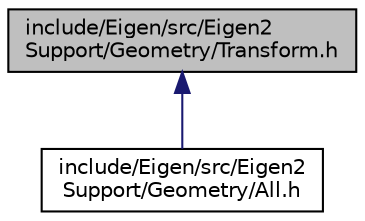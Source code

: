 digraph "include/Eigen/src/Eigen2Support/Geometry/Transform.h"
{
  edge [fontname="Helvetica",fontsize="10",labelfontname="Helvetica",labelfontsize="10"];
  node [fontname="Helvetica",fontsize="10",shape=record];
  Node1 [label="include/Eigen/src/Eigen2\lSupport/Geometry/Transform.h",height=0.2,width=0.4,color="black", fillcolor="grey75", style="filled" fontcolor="black"];
  Node1 -> Node2 [dir="back",color="midnightblue",fontsize="10",style="solid",fontname="Helvetica"];
  Node2 [label="include/Eigen/src/Eigen2\lSupport/Geometry/All.h",height=0.2,width=0.4,color="black", fillcolor="white", style="filled",URL="$All_8h.html"];
}
